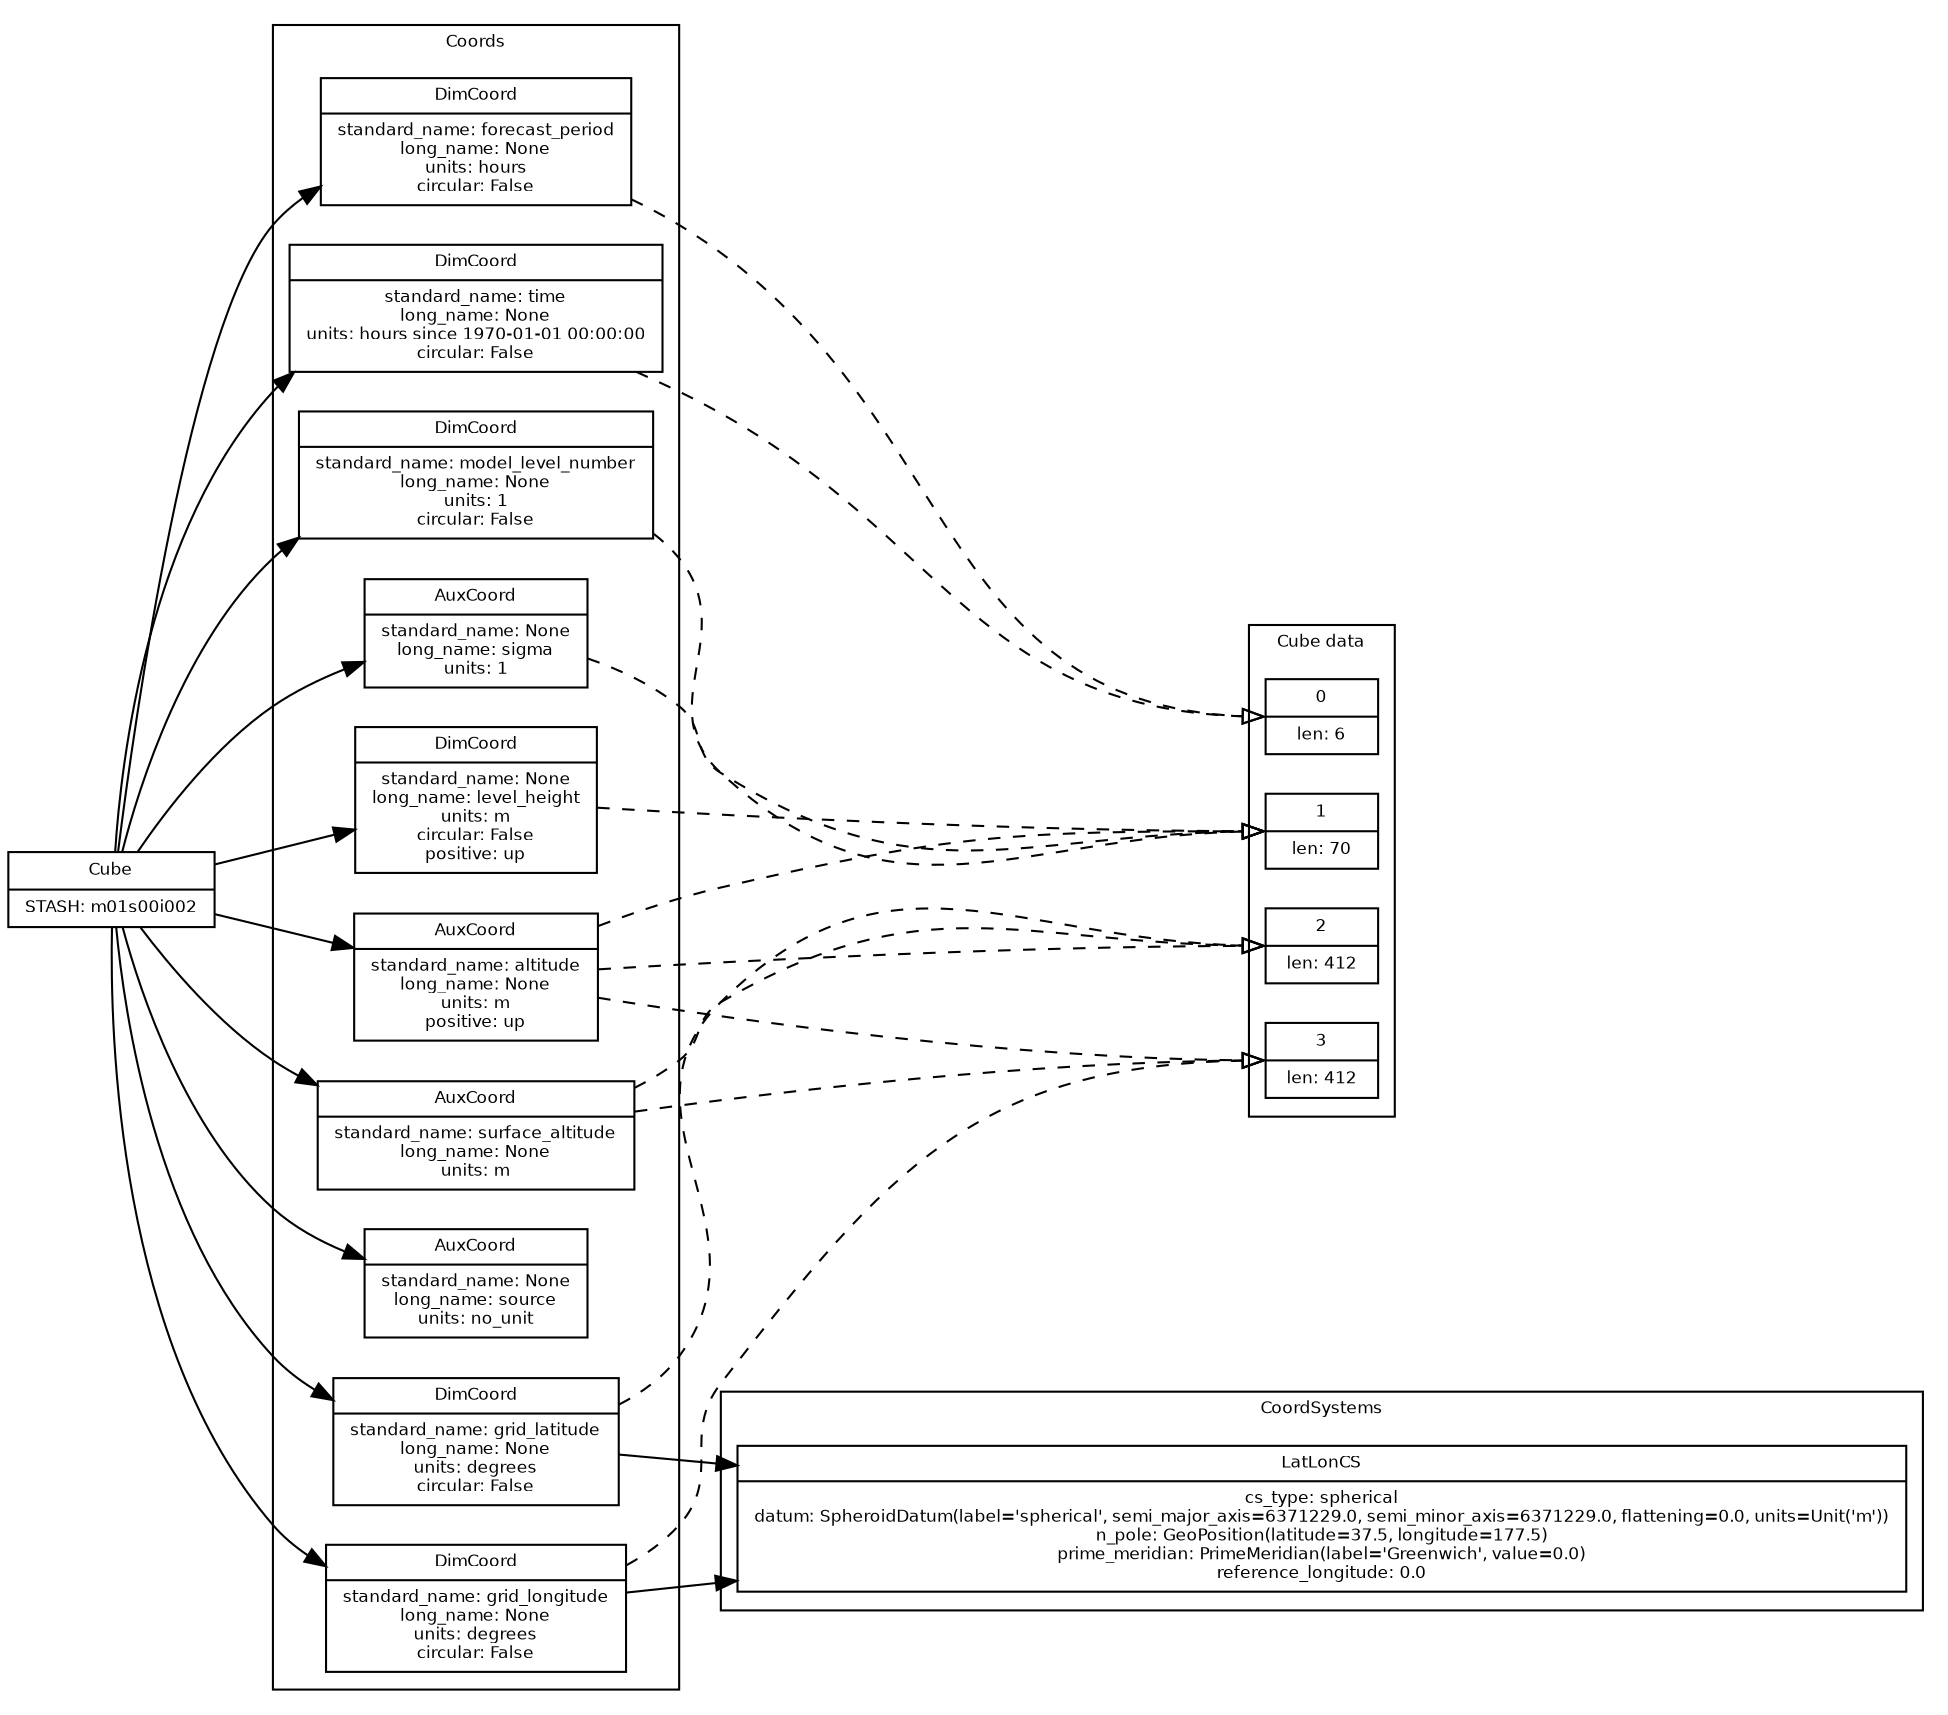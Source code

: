 
digraph CubeGraph{

    rankdir = "LR"
    fontname = "Bitstream Vera Sans"
    fontsize = 8

    node [
        fontname = "Bitstream Vera Sans"
        fontsize = 8
        shape = "record"
    ]

#   Nodes
    ":Cube" [
        label = "Cube|STASH: m01s00i002"
    ]

    
    subgraph clusterCubeDimensions {
        label="Cube data"
    
        "CubeDimension_0" [
            label = "0|len: 6"
        ]

        "CubeDimension_1" [
            label = "1|len: 70"
        ]

        "CubeDimension_2" [
            label = "2|len: 412"
        ]

        "CubeDimension_3" [
            label = "3|len: 412"
        ]

    }
    
    
    subgraph clusterCoords {
        label = "Coords"
        "Coord_0" [
            label = "AuxCoord|standard_name: altitude\nlong_name: None\nunits: m\npositive: up"
        ]
        "Coord_1" [
            label = "DimCoord|standard_name: forecast_period\nlong_name: None\nunits: hours\ncircular: False"
        ]
        "Coord_2" [
            label = "DimCoord|standard_name: grid_latitude\nlong_name: None\nunits: degrees\ncircular: False"
        ]
        "Coord_3" [
            label = "DimCoord|standard_name: grid_longitude\nlong_name: None\nunits: degrees\ncircular: False"
        ]
        "Coord_4" [
            label = "DimCoord|standard_name: None\nlong_name: level_height\nunits: m\ncircular: False\npositive: up"
        ]
        "Coord_5" [
            label = "DimCoord|standard_name: model_level_number\nlong_name: None\nunits: 1\ncircular: False"
        ]
        "Coord_6" [
            label = "AuxCoord|standard_name: None\nlong_name: sigma\nunits: 1"
        ]
        "Coord_7" [
            label = "AuxCoord|standard_name: None\nlong_name: source\nunits: no_unit"
        ]
        "Coord_8" [
            label = "AuxCoord|standard_name: surface_altitude\nlong_name: None\nunits: m"
        ]
        "Coord_9" [
            label = "DimCoord|standard_name: time\nlong_name: None\nunits: hours since 1970-01-01 00:00:00\ncircular: False"
        ]

    }
    
    
    subgraph clusterCoordSystems {
        label = "CoordSystems"
        "CoordSystem_LatLonCS_0" [
            label = "LatLonCS|cs_type: spherical\ndatum: SpheroidDatum(label='spherical', semi_major_axis=6371229.0, semi_minor_axis=6371229.0, flattening=0.0, units=Unit('m'))\nn_pole: GeoPosition(latitude=37.5, longitude=177.5)\nprime_meridian: PrimeMeridian(label='Greenwich', value=0.0)\nreference_longitude: 0.0"
        ]

    }
    
    edge [
        arrowhead = "normal"
    ]

#   RELATIONSHIPS

#   Containment
    
    ":Cube" -> "Coord_0"
    ":Cube" -> "Coord_1"
    "Coord_2" -> "CoordSystem_LatLonCS_0"
    ":Cube" -> "Coord_2"
    "Coord_3" -> "CoordSystem_LatLonCS_0"
    ":Cube" -> "Coord_3"
    ":Cube" -> "Coord_4"
    ":Cube" -> "Coord_5"
    ":Cube" -> "Coord_6"
    ":Cube" -> "Coord_7"
    ":Cube" -> "Coord_8"
    ":Cube" -> "Coord_9"
    edge [
        style="dashed"
        arrowhead = "onormal"
    ]

#   Association
    
    "Coord_0" -> "CubeDimension_1":w
    "Coord_0" -> "CubeDimension_2":w
    "Coord_0" -> "CubeDimension_3":w
    "Coord_1" -> "CubeDimension_0":w
    "Coord_2" -> "CubeDimension_2":w
    "Coord_3" -> "CubeDimension_3":w
    "Coord_4" -> "CubeDimension_1":w
    "Coord_5" -> "CubeDimension_1":w
    "Coord_6" -> "CubeDimension_1":w
    "Coord_8" -> "CubeDimension_2":w
    "Coord_8" -> "CubeDimension_3":w
    "Coord_9" -> "CubeDimension_0":w
}
    